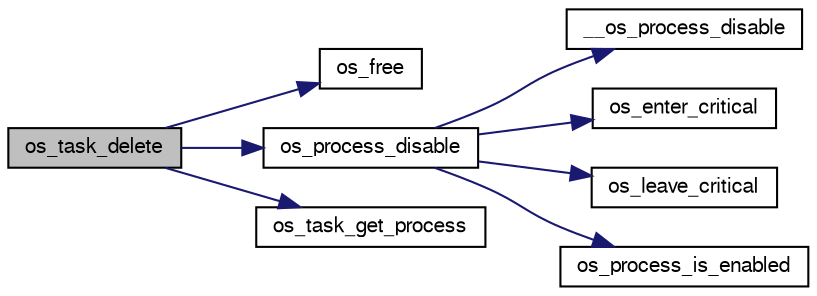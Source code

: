 digraph G
{
  edge [fontname="FreeSans",fontsize="10",labelfontname="FreeSans",labelfontsize="10"];
  node [fontname="FreeSans",fontsize="10",shape=record];
  rankdir=LR;
  Node1 [label="os_task_delete",height=0.2,width=0.4,color="black", fillcolor="grey75", style="filled" fontcolor="black"];
  Node1 -> Node2 [color="midnightblue",fontsize="10",style="solid",fontname="FreeSans"];
  Node2 [label="os_free",height=0.2,width=0.4,color="black", fillcolor="white", style="filled",URL="$group__os__port__group.html#ga5ec2153c49756d277aa7b4a84708173e",tooltip="Free memory previously allocated by os_malloc."];
  Node1 -> Node3 [color="midnightblue",fontsize="10",style="solid",fontname="FreeSans"];
  Node3 [label="os_process_disable",height=0.2,width=0.4,color="black", fillcolor="white", style="filled",URL="$group__group__os__public__api.html#gaf292791f2fa4380d7ad6069f1e206f9f",tooltip="Disable the execution of a process."];
  Node3 -> Node4 [color="midnightblue",fontsize="10",style="solid",fontname="FreeSans"];
  Node4 [label="__os_process_disable",height=0.2,width=0.4,color="black", fillcolor="white", style="filled",URL="$group__group__os__internal__api.html#ga8b77e662e12b6ec1437ac678246f4441"];
  Node3 -> Node5 [color="midnightblue",fontsize="10",style="solid",fontname="FreeSans"];
  Node5 [label="os_enter_critical",height=0.2,width=0.4,color="black", fillcolor="white", style="filled",URL="$group__os__port__group.html#ga8c5be06e8a791ac257e372d19a41e527",tooltip="Start of a critical code region. Preemptive context switches cannot occur when in a critical region..."];
  Node3 -> Node6 [color="midnightblue",fontsize="10",style="solid",fontname="FreeSans"];
  Node6 [label="os_leave_critical",height=0.2,width=0.4,color="black", fillcolor="white", style="filled",URL="$group__os__port__group.html#ga1ed5e871f1b9707aafedd8f97d9d6524",tooltip="Exit a critical code region. ."];
  Node3 -> Node7 [color="midnightblue",fontsize="10",style="solid",fontname="FreeSans"];
  Node7 [label="os_process_is_enabled",height=0.2,width=0.4,color="black", fillcolor="white", style="filled",URL="$group__group__os__public__api.html#gaa0ef4301dd6970eb16d4afd6f66e5f67",tooltip="Check wether a process is enabled or not."];
  Node1 -> Node8 [color="midnightblue",fontsize="10",style="solid",fontname="FreeSans"];
  Node8 [label="os_task_get_process",height=0.2,width=0.4,color="black", fillcolor="white", style="filled",URL="$group__group__os__public__api.html#gac7e44f93fb27ec80a0319b3cbc830c9a",tooltip="Get the task process."];
}
